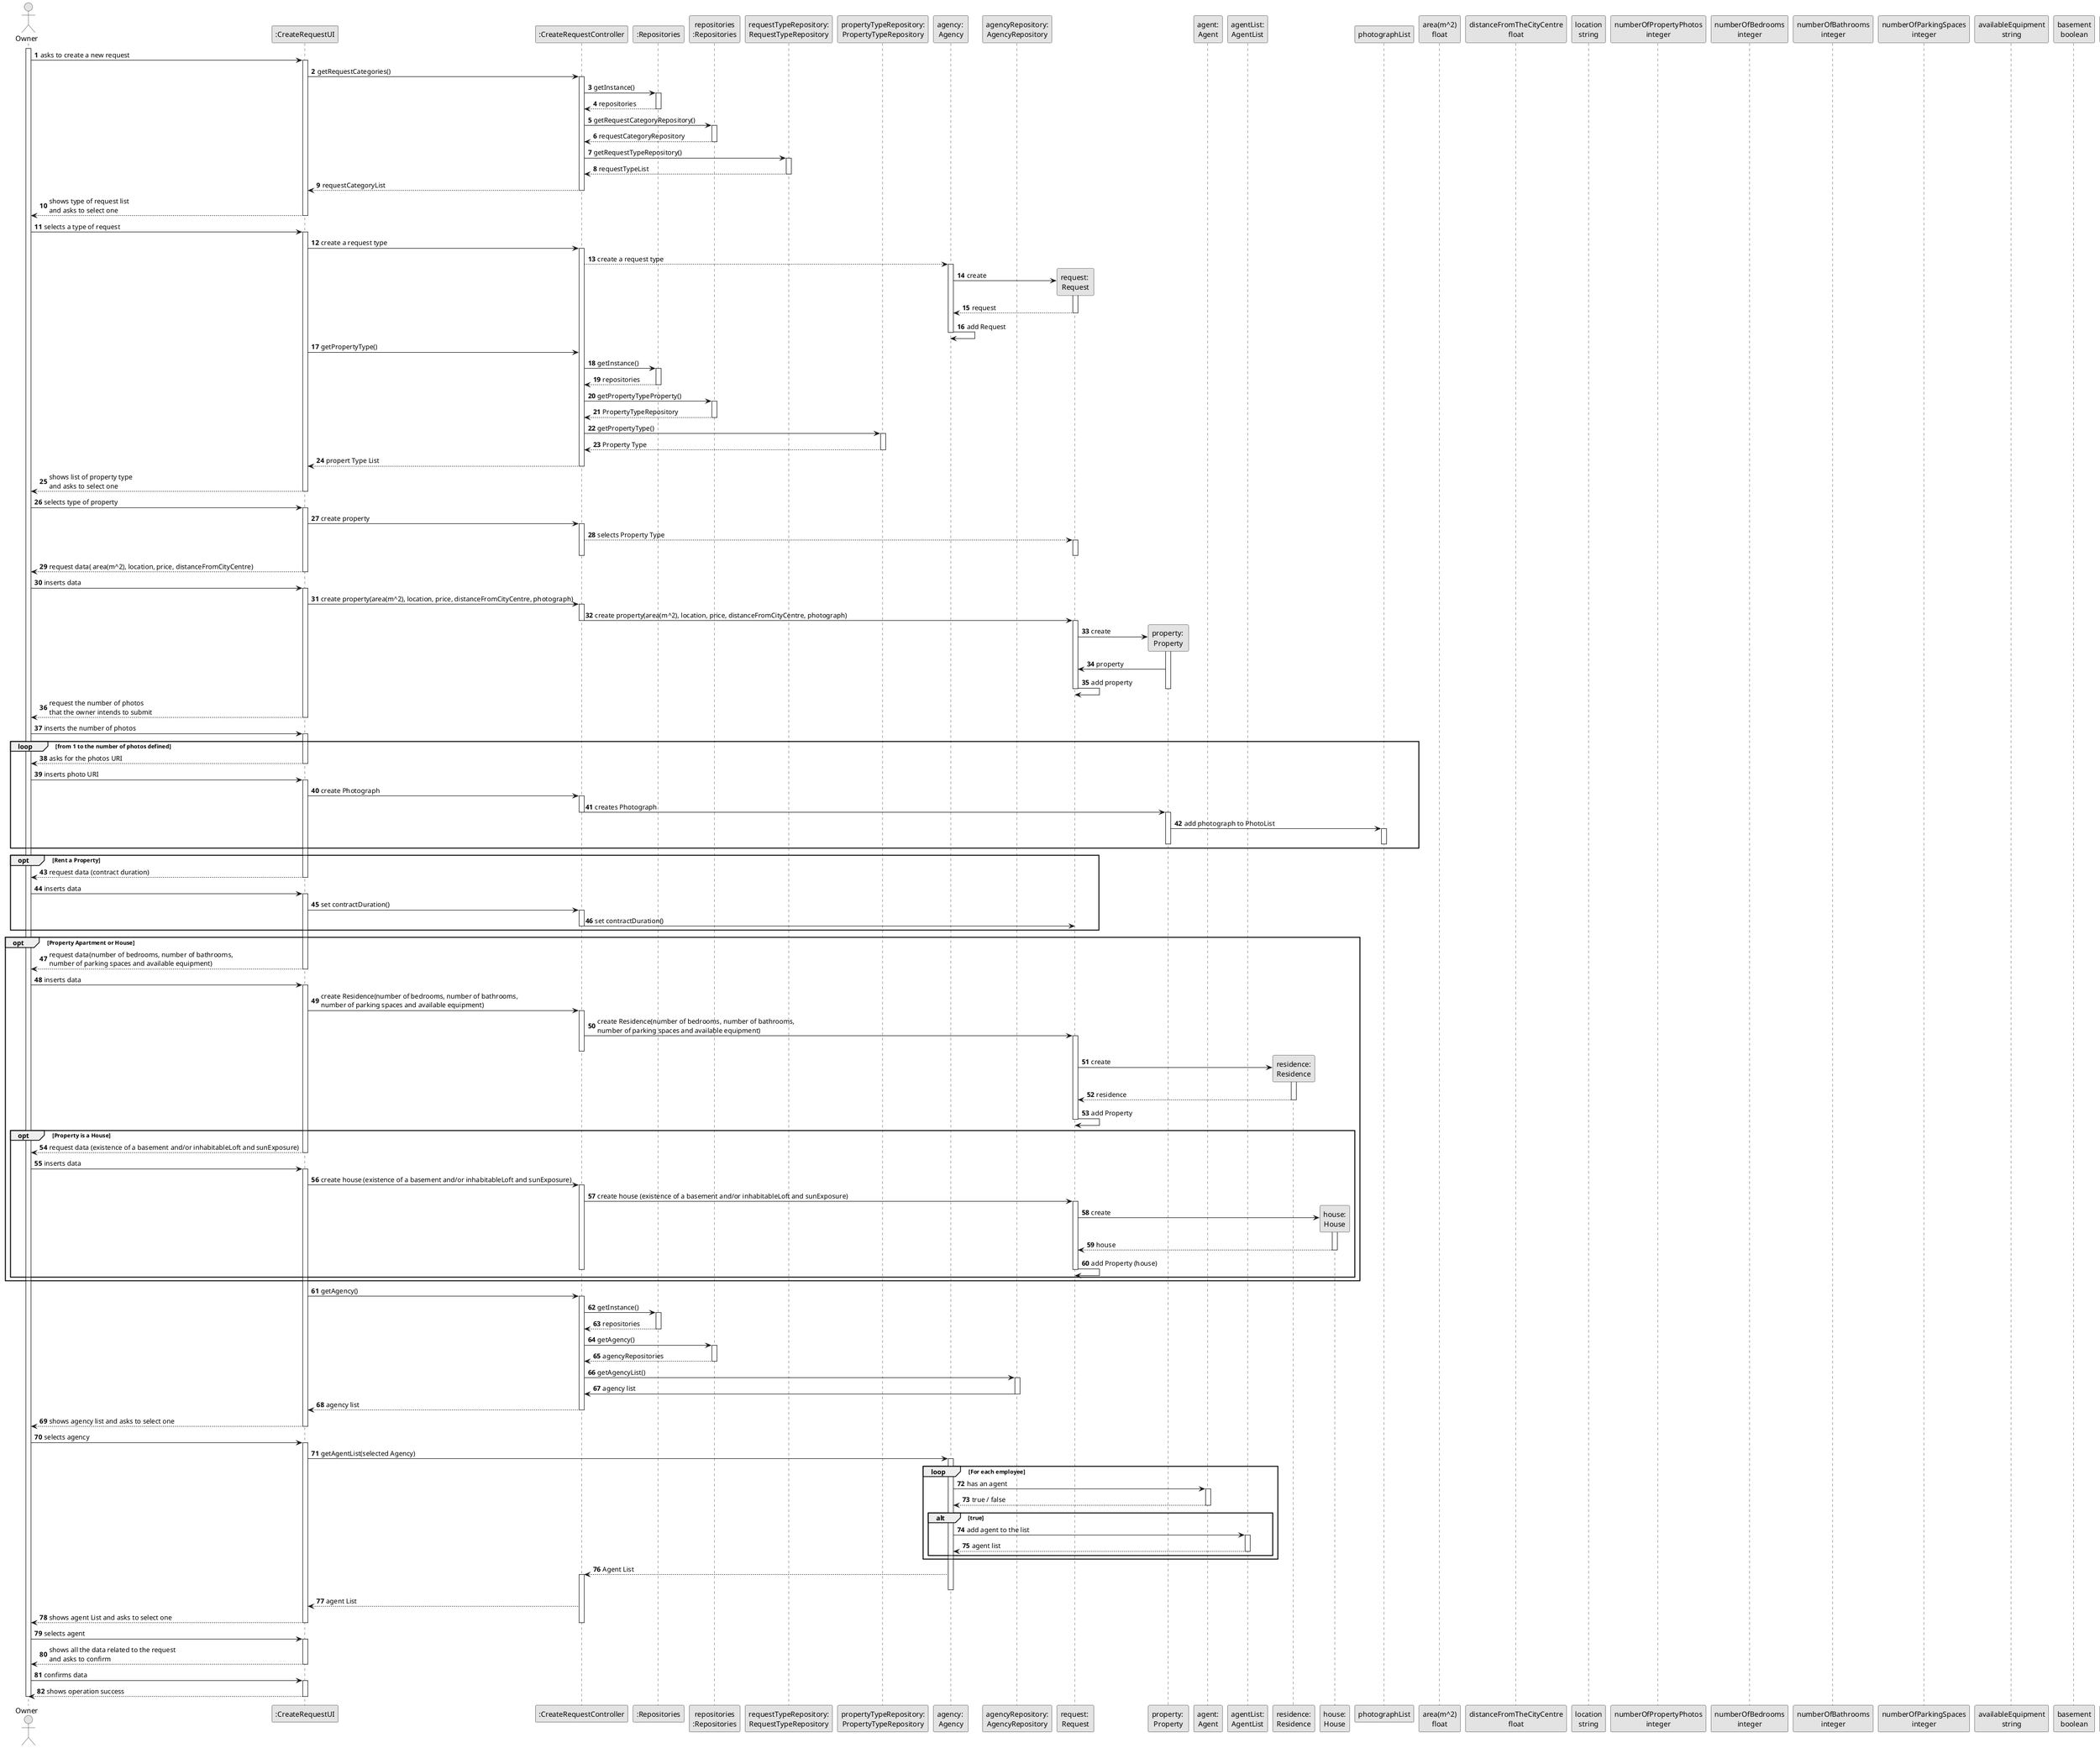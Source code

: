 @startuml
skinparam monochrome true
skinparam packageStyle rectangle
skinparam shadowing false

autonumber

'hide footbox
actor "Owner" as ADM
participant ":CreateRequestUI" as UI
participant ":CreateRequestController" as CTRL
participant ":Repositories" as Rep
participant "repositories\n:Repositories" as PLAT
participant "requestTypeRepository:\nRequestTypeRepository" as TaskCategoryRepository
participant "propertyTypeRepository:\nPropertyTypeRepository" as ProType
participant "agency: \nAgency" as A
participant "agencyRepository:\nAgencyRepository" as ARep
participant "request: \nRequest" as Req
participant "property: \nProperty" as Prop
participant "agent:\nAgent" as Agent
participant "agentList:\nAgentList" as AgList
participant "residence:\nResidence" as R
participant "house:\nHouse" as House
participant "photographList" as PhotoList
participant "area(m^2)\nfloat"
participant "distanceFromTheCityCentre\nfloat"
participant "location\nstring"
participant "numberOfPropertyPhotos\ninteger"
participant "numberOfBedrooms\ninteger"
participant "numberOfBathrooms\ninteger"
participant "numberOfParkingSpaces\ninteger"
participant "availableEquipment\nstring"
participant "basement\nboolean"
participant "inhabitableLoft\nboolean"
participant "sunExposure\nstring"
participant "price\nfloat"
participant "contractDuration\ninteger"

activate ADM

        ADM -> UI : asks to create a new request

        activate UI

            UI -> CTRL : getRequestCategories()
            activate CTRL

                CTRL -> Rep : getInstance()
                activate Rep

                    Rep --> CTRL: repositories
                deactivate Rep

                CTRL -> PLAT : getRequestCategoryRepository()
                activate PLAT

                    PLAT --> CTRL: requestCategoryRepository
                deactivate PLAT

                CTRL -> TaskCategoryRepository : getRequestTypeRepository()
                activate TaskCategoryRepository

                    TaskCategoryRepository --> CTRL : requestTypeList
                deactivate TaskCategoryRepository

                CTRL --> UI : requestCategoryList
            deactivate CTRL

            UI --> ADM : shows type of request list \nand asks to select one
        deactivate UI

    ADM -> UI : selects a type of request
    activate UI

    UI -> CTRL : create a request type
        activate CTRL

    CTRL --> A : create a request type
    activate A

    A -> Req** : create
    activate Req

    Req --> A : request
    deactivate Req

    A -> A : add Request

    deactivate A

    UI -> CTRL : getPropertyType()

    CTRL -> Rep : getInstance()
                    activate Rep

                        Rep --> CTRL: repositories
                    deactivate Rep

    CTRL -> PLAT : getPropertyTypeProperty()
    activate PLAT

    PLAT --> CTRL : PropertyTypeRepository
    deactivate PLAT

    CTRL -> ProType :getPropertyType()
    activate ProType

    ProType --> CTRL : Property Type
    deactivate ProType

    CTRL --> UI : propert Type List
    deactivate CTRL

        UI --> ADM : shows list of property type \nand asks to select one
    deactivate A
    deactivate UI

    ADM -> UI : selects type of property
    activate UI

        UI -> CTRL : create property
        activate CTRL

        CTRL --> Req :selects Property Type
        activate Req

        deactivate Req
        deactivate CTRL

        UI --> ADM : request data( area(m^2), location, price, distanceFromCityCentre)
    deactivate UI

    ADM -> UI : inserts data
    activate UI

        UI -> CTRL : create property(area(m^2), location, price, distanceFromCityCentre, photograph)
        activate CTRL

        CTRL -> Req : create property(area(m^2), location, price, distanceFromCityCentre, photograph)
        deactivate CTRL
    activate Req

    Req -> Prop**: create
    activate Prop

    Prop -> Req:  property
    Req -> Req :add property
    deactivate Prop
    deactivate Req

    UI --> ADM :  request the number of photos \nthat the owner intends to submit
    deactivate UI

    ADM -> UI : inserts the number of photos

    activate UI
    loop from 1 to the number of photos defined
    UI --> ADM : asks for the photos URI

    deactivate UI

    ADM -> UI : inserts photo URI
    activate UI

    UI -> CTRL : create Photograph
    activate CTRL

            CTRL -> Prop: creates Photograph
            deactivate CTRL

    activate Prop


    Prop -> PhotoList :  add photograph to PhotoList
    activate PhotoList
    deactivate Prop
    deactivate PhotoList
    end

    opt Rent a Property
    UI-->ADM : request data (contract duration)
    deactivate UI
    ADM -> UI : inserts data
    activate UI
    UI-> CTRL : set contractDuration()
    activate CTRL

    CTRL -> Req : set contractDuration()
    deactivate CTRL
    end

    opt Property Apartment or House

        UI--> ADM : request data(number of bedrooms, number of bathrooms, \nnumber of parking spaces and available equipment)
     deactivate UI

     ADM -> UI : inserts data
     activate UI
     UI-> CTRL : create Residence(number of bedrooms, number of bathrooms, \nnumber of parking spaces and available equipment)
     activate CTRL

     CTRL -> Req : create Residence(number of bedrooms, number of bathrooms, \nnumber of parking spaces and available equipment)
     activate Req
    deactivate CTRL

    Req -> R** : create
    activate R

    R --> Req : residence
    deactivate R
    Req-> Req : add Property
     deactivate Req


    opt Property is a House
    UI --> ADM : request data (existence of a basement and/or inhabitableLoft and sunExposure)
    deactivate UI
    ADM-> UI : inserts data
    activate UI
    UI-> CTRL : create house (existence of a basement and/or inhabitableLoft and sunExposure)
    activate CTRL

    CTRL -> Req : create house (existence of a basement and/or inhabitableLoft and sunExposure)
    activate Req

    Req -> House** : create
    activate House

    House --> Req: house
    deactivate House
    Req -> Req :add Property (house)
    deactivate Req
    deactivate CTRL
    end

    end
    UI -> CTRL : getAgency()
    activate CTRL
    CTRL -> Rep : getInstance()
                    activate Rep

                        Rep --> CTRL: repositories
                    deactivate Rep
    CTRL -> PLAT : getAgency()
    activate PLAT
    PLAT--> CTRL : agencyRepositories
    deactivate PLAT
    CTRL -> ARep : getAgencyList()
    activate ARep

    ARep -> CTRL : agency list
    deactivate ARep
    CTRL --> UI : agency list
 deactivate CTRL
 UI --> ADM : shows agency list and asks to select one

 deactivate UI

    ADM -> UI : selects agency
    activate UI

    UI -> A : getAgentList(selected Agency)
    activate A
    loop For each employee
    A-> Agent : has an agent
    activate Agent

    Agent --> A : true / false
    deactivate Agent
    alt true
    A-> AgList :add agent to the list
    activate AgList

    AgList --> A : agent list
    deactivate AgList
    end

    end
    A --> CTRL : Agent List
    activate CTRL
    deactivate A
    CTRL --> UI : agent List
    UI --> ADM : shows agent List and asks to select one
    deactivate CTRL
    deactivate UI
    ADM -> UI : selects agent
    activate UI

    UI --> ADM : shows all the data related to the request \nand asks to confirm
    deactivate UI
    ADM -> UI : confirms data
    activate UI

    UI --> ADM : shows operation success
    deactivate UI
    deactivate ADM
    @enduml